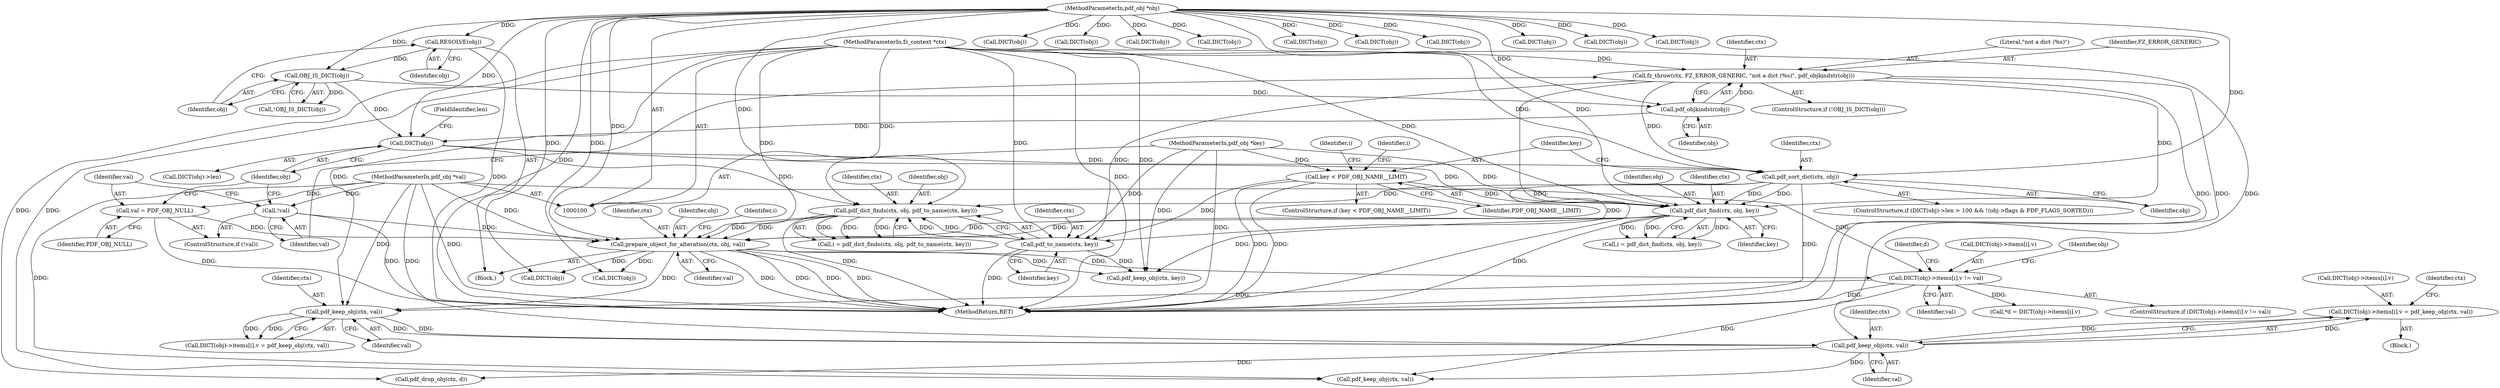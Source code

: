 digraph "0_ghostscript_1e03c06456d997435019fb3526fa2d4be7dbc6ec@array" {
"1000224" [label="(Call,DICT(obj)->items[i].v = pdf_keep_obj(ctx, val))"];
"1000233" [label="(Call,pdf_keep_obj(ctx, val))"];
"1000209" [label="(Call,pdf_keep_obj(ctx, val))"];
"1000161" [label="(Call,prepare_object_for_alteration(ctx, obj, val))"];
"1000148" [label="(Call,pdf_dict_find(ctx, obj, key))"];
"1000113" [label="(Call,fz_throw(ctx, FZ_ERROR_GENERIC, \"not a dict (%s)\", pdf_objkindstr(obj)))"];
"1000101" [label="(MethodParameterIn,fz_context *ctx)"];
"1000117" [label="(Call,pdf_objkindstr(obj))"];
"1000111" [label="(Call,OBJ_IS_DICT(obj))"];
"1000107" [label="(Call,RESOLVE(obj))"];
"1000102" [label="(MethodParameterIn,pdf_obj *obj)"];
"1000139" [label="(Call,pdf_sort_dict(ctx, obj))"];
"1000129" [label="(Call,DICT(obj))"];
"1000143" [label="(Call,key < PDF_OBJ_NAME__LIMIT)"];
"1000103" [label="(MethodParameterIn,pdf_obj *key)"];
"1000155" [label="(Call,pdf_dict_finds(ctx, obj, pdf_to_name(ctx, key)))"];
"1000158" [label="(Call,pdf_to_name(ctx, key))"];
"1000122" [label="(Call,val = PDF_OBJ_NULL)"];
"1000104" [label="(MethodParameterIn,pdf_obj *val)"];
"1000120" [label="(Call,!val)"];
"1000178" [label="(Call,DICT(obj)->items[i].v != val)"];
"1000182" [label="(Call,DICT(obj))"];
"1000212" [label="(Block,)"];
"1000113" [label="(Call,fz_throw(ctx, FZ_ERROR_GENERIC, \"not a dict (%s)\", pdf_objkindstr(obj)))"];
"1000282" [label="(Call,DICT(obj))"];
"1000112" [label="(Identifier,obj)"];
"1000210" [label="(Identifier,ctx)"];
"1000164" [label="(Identifier,val)"];
"1000236" [label="(Call,pdf_drop_obj(ctx, d))"];
"1000161" [label="(Call,prepare_object_for_alteration(ctx, obj, val))"];
"1000190" [label="(Call,*d = DICT(obj)->items[i].v)"];
"1000111" [label="(Call,OBJ_IS_DICT(obj))"];
"1000260" [label="(Call,DICT(obj))"];
"1000211" [label="(Identifier,val)"];
"1000253" [label="(Call,DICT(obj))"];
"1000105" [label="(Block,)"];
"1000117" [label="(Call,pdf_objkindstr(obj))"];
"1000234" [label="(Identifier,ctx)"];
"1000143" [label="(Call,key < PDF_OBJ_NAME__LIMIT)"];
"1000114" [label="(Identifier,ctx)"];
"1000108" [label="(Identifier,obj)"];
"1000195" [label="(Call,DICT(obj))"];
"1000173" [label="(Call,DICT(obj))"];
"1000159" [label="(Identifier,ctx)"];
"1000177" [label="(ControlStructure,if (DICT(obj)->items[i].v != val))"];
"1000158" [label="(Call,pdf_to_name(ctx, key))"];
"1000107" [label="(Call,RESOLVE(obj))"];
"1000151" [label="(Identifier,key)"];
"1000119" [label="(ControlStructure,if (!val))"];
"1000275" [label="(Call,pdf_keep_obj(ctx, key))"];
"1000233" [label="(Call,pdf_keep_obj(ctx, val))"];
"1000131" [label="(FieldIdentifier,len)"];
"1000123" [label="(Identifier,val)"];
"1000101" [label="(MethodParameterIn,fz_context *ctx)"];
"1000160" [label="(Identifier,key)"];
"1000191" [label="(Identifier,d)"];
"1000155" [label="(Call,pdf_dict_finds(ctx, obj, pdf_to_name(ctx, key)))"];
"1000120" [label="(Call,!val)"];
"1000140" [label="(Identifier,ctx)"];
"1000149" [label="(Identifier,ctx)"];
"1000156" [label="(Identifier,ctx)"];
"1000121" [label="(Identifier,val)"];
"1000144" [label="(Identifier,key)"];
"1000150" [label="(Identifier,obj)"];
"1000146" [label="(Call,i = pdf_dict_find(ctx, obj, key))"];
"1000125" [label="(ControlStructure,if (DICT(obj)->len > 100 && !(obj->flags & PDF_FLAGS_SORTED)))"];
"1000179" [label="(Call,DICT(obj)->items[i].v)"];
"1000128" [label="(Call,DICT(obj)->len)"];
"1000162" [label="(Identifier,ctx)"];
"1000142" [label="(ControlStructure,if (key < PDF_OBJ_NAME__LIMIT))"];
"1000147" [label="(Identifier,i)"];
"1000116" [label="(Literal,\"not a dict (%s)\")"];
"1000130" [label="(Identifier,obj)"];
"1000225" [label="(Call,DICT(obj)->items[i].v)"];
"1000124" [label="(Identifier,PDF_OBJ_NULL)"];
"1000122" [label="(Call,val = PDF_OBJ_NULL)"];
"1000118" [label="(Identifier,obj)"];
"1000292" [label="(Call,DICT(obj))"];
"1000219" [label="(Call,DICT(obj))"];
"1000154" [label="(Identifier,i)"];
"1000115" [label="(Identifier,FZ_ERROR_GENERIC)"];
"1000157" [label="(Identifier,obj)"];
"1000287" [label="(Call,pdf_keep_obj(ctx, val))"];
"1000139" [label="(Call,pdf_sort_dict(ctx, obj))"];
"1000244" [label="(Call,DICT(obj))"];
"1000104" [label="(MethodParameterIn,pdf_obj *val)"];
"1000295" [label="(MethodReturn,RET)"];
"1000129" [label="(Call,DICT(obj))"];
"1000200" [label="(Call,DICT(obj)->items[i].v = pdf_keep_obj(ctx, val))"];
"1000148" [label="(Call,pdf_dict_find(ctx, obj, key))"];
"1000209" [label="(Call,pdf_keep_obj(ctx, val))"];
"1000110" [label="(Call,!OBJ_IS_DICT(obj))"];
"1000178" [label="(Call,DICT(obj)->items[i].v != val)"];
"1000153" [label="(Call,i = pdf_dict_finds(ctx, obj, pdf_to_name(ctx, key)))"];
"1000163" [label="(Identifier,obj)"];
"1000270" [label="(Call,DICT(obj))"];
"1000224" [label="(Call,DICT(obj)->items[i].v = pdf_keep_obj(ctx, val))"];
"1000235" [label="(Identifier,val)"];
"1000228" [label="(Call,DICT(obj))"];
"1000187" [label="(Identifier,val)"];
"1000109" [label="(ControlStructure,if (!OBJ_IS_DICT(obj)))"];
"1000102" [label="(MethodParameterIn,pdf_obj *obj)"];
"1000141" [label="(Identifier,obj)"];
"1000237" [label="(Identifier,ctx)"];
"1000204" [label="(Call,DICT(obj))"];
"1000145" [label="(Identifier,PDF_OBJ_NAME__LIMIT)"];
"1000245" [label="(Identifier,obj)"];
"1000103" [label="(MethodParameterIn,pdf_obj *key)"];
"1000168" [label="(Identifier,i)"];
"1000224" -> "1000212"  [label="AST: "];
"1000224" -> "1000233"  [label="CFG: "];
"1000225" -> "1000224"  [label="AST: "];
"1000233" -> "1000224"  [label="AST: "];
"1000237" -> "1000224"  [label="CFG: "];
"1000233" -> "1000224"  [label="DDG: "];
"1000233" -> "1000224"  [label="DDG: "];
"1000233" -> "1000235"  [label="CFG: "];
"1000234" -> "1000233"  [label="AST: "];
"1000235" -> "1000233"  [label="AST: "];
"1000209" -> "1000233"  [label="DDG: "];
"1000209" -> "1000233"  [label="DDG: "];
"1000101" -> "1000233"  [label="DDG: "];
"1000104" -> "1000233"  [label="DDG: "];
"1000233" -> "1000236"  [label="DDG: "];
"1000233" -> "1000287"  [label="DDG: "];
"1000209" -> "1000200"  [label="AST: "];
"1000209" -> "1000211"  [label="CFG: "];
"1000210" -> "1000209"  [label="AST: "];
"1000211" -> "1000209"  [label="AST: "];
"1000200" -> "1000209"  [label="CFG: "];
"1000209" -> "1000200"  [label="DDG: "];
"1000209" -> "1000200"  [label="DDG: "];
"1000161" -> "1000209"  [label="DDG: "];
"1000101" -> "1000209"  [label="DDG: "];
"1000178" -> "1000209"  [label="DDG: "];
"1000104" -> "1000209"  [label="DDG: "];
"1000161" -> "1000105"  [label="AST: "];
"1000161" -> "1000164"  [label="CFG: "];
"1000162" -> "1000161"  [label="AST: "];
"1000163" -> "1000161"  [label="AST: "];
"1000164" -> "1000161"  [label="AST: "];
"1000168" -> "1000161"  [label="CFG: "];
"1000161" -> "1000295"  [label="DDG: "];
"1000161" -> "1000295"  [label="DDG: "];
"1000161" -> "1000295"  [label="DDG: "];
"1000161" -> "1000295"  [label="DDG: "];
"1000148" -> "1000161"  [label="DDG: "];
"1000148" -> "1000161"  [label="DDG: "];
"1000155" -> "1000161"  [label="DDG: "];
"1000155" -> "1000161"  [label="DDG: "];
"1000101" -> "1000161"  [label="DDG: "];
"1000102" -> "1000161"  [label="DDG: "];
"1000122" -> "1000161"  [label="DDG: "];
"1000120" -> "1000161"  [label="DDG: "];
"1000104" -> "1000161"  [label="DDG: "];
"1000161" -> "1000173"  [label="DDG: "];
"1000161" -> "1000182"  [label="DDG: "];
"1000161" -> "1000178"  [label="DDG: "];
"1000161" -> "1000275"  [label="DDG: "];
"1000148" -> "1000146"  [label="AST: "];
"1000148" -> "1000151"  [label="CFG: "];
"1000149" -> "1000148"  [label="AST: "];
"1000150" -> "1000148"  [label="AST: "];
"1000151" -> "1000148"  [label="AST: "];
"1000146" -> "1000148"  [label="CFG: "];
"1000148" -> "1000295"  [label="DDG: "];
"1000148" -> "1000146"  [label="DDG: "];
"1000148" -> "1000146"  [label="DDG: "];
"1000148" -> "1000146"  [label="DDG: "];
"1000113" -> "1000148"  [label="DDG: "];
"1000139" -> "1000148"  [label="DDG: "];
"1000139" -> "1000148"  [label="DDG: "];
"1000101" -> "1000148"  [label="DDG: "];
"1000129" -> "1000148"  [label="DDG: "];
"1000102" -> "1000148"  [label="DDG: "];
"1000143" -> "1000148"  [label="DDG: "];
"1000103" -> "1000148"  [label="DDG: "];
"1000148" -> "1000275"  [label="DDG: "];
"1000113" -> "1000109"  [label="AST: "];
"1000113" -> "1000117"  [label="CFG: "];
"1000114" -> "1000113"  [label="AST: "];
"1000115" -> "1000113"  [label="AST: "];
"1000116" -> "1000113"  [label="AST: "];
"1000117" -> "1000113"  [label="AST: "];
"1000121" -> "1000113"  [label="CFG: "];
"1000113" -> "1000295"  [label="DDG: "];
"1000113" -> "1000295"  [label="DDG: "];
"1000113" -> "1000295"  [label="DDG: "];
"1000101" -> "1000113"  [label="DDG: "];
"1000117" -> "1000113"  [label="DDG: "];
"1000113" -> "1000139"  [label="DDG: "];
"1000113" -> "1000158"  [label="DDG: "];
"1000101" -> "1000100"  [label="AST: "];
"1000101" -> "1000295"  [label="DDG: "];
"1000101" -> "1000139"  [label="DDG: "];
"1000101" -> "1000155"  [label="DDG: "];
"1000101" -> "1000158"  [label="DDG: "];
"1000101" -> "1000236"  [label="DDG: "];
"1000101" -> "1000275"  [label="DDG: "];
"1000101" -> "1000287"  [label="DDG: "];
"1000117" -> "1000118"  [label="CFG: "];
"1000118" -> "1000117"  [label="AST: "];
"1000111" -> "1000117"  [label="DDG: "];
"1000102" -> "1000117"  [label="DDG: "];
"1000117" -> "1000129"  [label="DDG: "];
"1000111" -> "1000110"  [label="AST: "];
"1000111" -> "1000112"  [label="CFG: "];
"1000112" -> "1000111"  [label="AST: "];
"1000110" -> "1000111"  [label="CFG: "];
"1000111" -> "1000110"  [label="DDG: "];
"1000107" -> "1000111"  [label="DDG: "];
"1000102" -> "1000111"  [label="DDG: "];
"1000111" -> "1000129"  [label="DDG: "];
"1000107" -> "1000105"  [label="AST: "];
"1000107" -> "1000108"  [label="CFG: "];
"1000108" -> "1000107"  [label="AST: "];
"1000112" -> "1000107"  [label="CFG: "];
"1000107" -> "1000295"  [label="DDG: "];
"1000102" -> "1000107"  [label="DDG: "];
"1000102" -> "1000100"  [label="AST: "];
"1000102" -> "1000295"  [label="DDG: "];
"1000102" -> "1000129"  [label="DDG: "];
"1000102" -> "1000139"  [label="DDG: "];
"1000102" -> "1000155"  [label="DDG: "];
"1000102" -> "1000173"  [label="DDG: "];
"1000102" -> "1000182"  [label="DDG: "];
"1000102" -> "1000195"  [label="DDG: "];
"1000102" -> "1000204"  [label="DDG: "];
"1000102" -> "1000219"  [label="DDG: "];
"1000102" -> "1000228"  [label="DDG: "];
"1000102" -> "1000244"  [label="DDG: "];
"1000102" -> "1000253"  [label="DDG: "];
"1000102" -> "1000260"  [label="DDG: "];
"1000102" -> "1000270"  [label="DDG: "];
"1000102" -> "1000282"  [label="DDG: "];
"1000102" -> "1000292"  [label="DDG: "];
"1000139" -> "1000125"  [label="AST: "];
"1000139" -> "1000141"  [label="CFG: "];
"1000140" -> "1000139"  [label="AST: "];
"1000141" -> "1000139"  [label="AST: "];
"1000144" -> "1000139"  [label="CFG: "];
"1000139" -> "1000295"  [label="DDG: "];
"1000129" -> "1000139"  [label="DDG: "];
"1000139" -> "1000155"  [label="DDG: "];
"1000139" -> "1000158"  [label="DDG: "];
"1000129" -> "1000128"  [label="AST: "];
"1000129" -> "1000130"  [label="CFG: "];
"1000130" -> "1000129"  [label="AST: "];
"1000131" -> "1000129"  [label="CFG: "];
"1000129" -> "1000155"  [label="DDG: "];
"1000143" -> "1000142"  [label="AST: "];
"1000143" -> "1000145"  [label="CFG: "];
"1000144" -> "1000143"  [label="AST: "];
"1000145" -> "1000143"  [label="AST: "];
"1000147" -> "1000143"  [label="CFG: "];
"1000154" -> "1000143"  [label="CFG: "];
"1000143" -> "1000295"  [label="DDG: "];
"1000143" -> "1000295"  [label="DDG: "];
"1000103" -> "1000143"  [label="DDG: "];
"1000143" -> "1000158"  [label="DDG: "];
"1000103" -> "1000100"  [label="AST: "];
"1000103" -> "1000295"  [label="DDG: "];
"1000103" -> "1000158"  [label="DDG: "];
"1000103" -> "1000275"  [label="DDG: "];
"1000155" -> "1000153"  [label="AST: "];
"1000155" -> "1000158"  [label="CFG: "];
"1000156" -> "1000155"  [label="AST: "];
"1000157" -> "1000155"  [label="AST: "];
"1000158" -> "1000155"  [label="AST: "];
"1000153" -> "1000155"  [label="CFG: "];
"1000155" -> "1000295"  [label="DDG: "];
"1000155" -> "1000153"  [label="DDG: "];
"1000155" -> "1000153"  [label="DDG: "];
"1000155" -> "1000153"  [label="DDG: "];
"1000158" -> "1000155"  [label="DDG: "];
"1000158" -> "1000155"  [label="DDG: "];
"1000158" -> "1000160"  [label="CFG: "];
"1000159" -> "1000158"  [label="AST: "];
"1000160" -> "1000158"  [label="AST: "];
"1000158" -> "1000295"  [label="DDG: "];
"1000158" -> "1000275"  [label="DDG: "];
"1000122" -> "1000119"  [label="AST: "];
"1000122" -> "1000124"  [label="CFG: "];
"1000123" -> "1000122"  [label="AST: "];
"1000124" -> "1000122"  [label="AST: "];
"1000130" -> "1000122"  [label="CFG: "];
"1000122" -> "1000295"  [label="DDG: "];
"1000104" -> "1000122"  [label="DDG: "];
"1000104" -> "1000100"  [label="AST: "];
"1000104" -> "1000295"  [label="DDG: "];
"1000104" -> "1000120"  [label="DDG: "];
"1000104" -> "1000178"  [label="DDG: "];
"1000104" -> "1000287"  [label="DDG: "];
"1000120" -> "1000119"  [label="AST: "];
"1000120" -> "1000121"  [label="CFG: "];
"1000121" -> "1000120"  [label="AST: "];
"1000123" -> "1000120"  [label="CFG: "];
"1000130" -> "1000120"  [label="CFG: "];
"1000120" -> "1000295"  [label="DDG: "];
"1000178" -> "1000177"  [label="AST: "];
"1000178" -> "1000187"  [label="CFG: "];
"1000179" -> "1000178"  [label="AST: "];
"1000187" -> "1000178"  [label="AST: "];
"1000191" -> "1000178"  [label="CFG: "];
"1000245" -> "1000178"  [label="CFG: "];
"1000178" -> "1000295"  [label="DDG: "];
"1000178" -> "1000190"  [label="DDG: "];
"1000178" -> "1000287"  [label="DDG: "];
}
